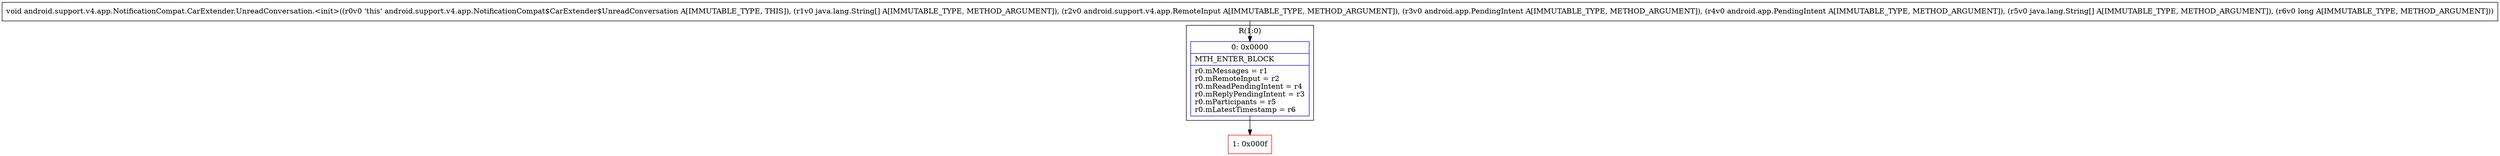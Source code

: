 digraph "CFG forandroid.support.v4.app.NotificationCompat.CarExtender.UnreadConversation.\<init\>([Ljava\/lang\/String;Landroid\/support\/v4\/app\/RemoteInput;Landroid\/app\/PendingIntent;Landroid\/app\/PendingIntent;[Ljava\/lang\/String;J)V" {
subgraph cluster_Region_170973824 {
label = "R(1:0)";
node [shape=record,color=blue];
Node_0 [shape=record,label="{0\:\ 0x0000|MTH_ENTER_BLOCK\l|r0.mMessages = r1\lr0.mRemoteInput = r2\lr0.mReadPendingIntent = r4\lr0.mReplyPendingIntent = r3\lr0.mParticipants = r5\lr0.mLatestTimestamp = r6\l}"];
}
Node_1 [shape=record,color=red,label="{1\:\ 0x000f}"];
MethodNode[shape=record,label="{void android.support.v4.app.NotificationCompat.CarExtender.UnreadConversation.\<init\>((r0v0 'this' android.support.v4.app.NotificationCompat$CarExtender$UnreadConversation A[IMMUTABLE_TYPE, THIS]), (r1v0 java.lang.String[] A[IMMUTABLE_TYPE, METHOD_ARGUMENT]), (r2v0 android.support.v4.app.RemoteInput A[IMMUTABLE_TYPE, METHOD_ARGUMENT]), (r3v0 android.app.PendingIntent A[IMMUTABLE_TYPE, METHOD_ARGUMENT]), (r4v0 android.app.PendingIntent A[IMMUTABLE_TYPE, METHOD_ARGUMENT]), (r5v0 java.lang.String[] A[IMMUTABLE_TYPE, METHOD_ARGUMENT]), (r6v0 long A[IMMUTABLE_TYPE, METHOD_ARGUMENT])) }"];
MethodNode -> Node_0;
Node_0 -> Node_1;
}

